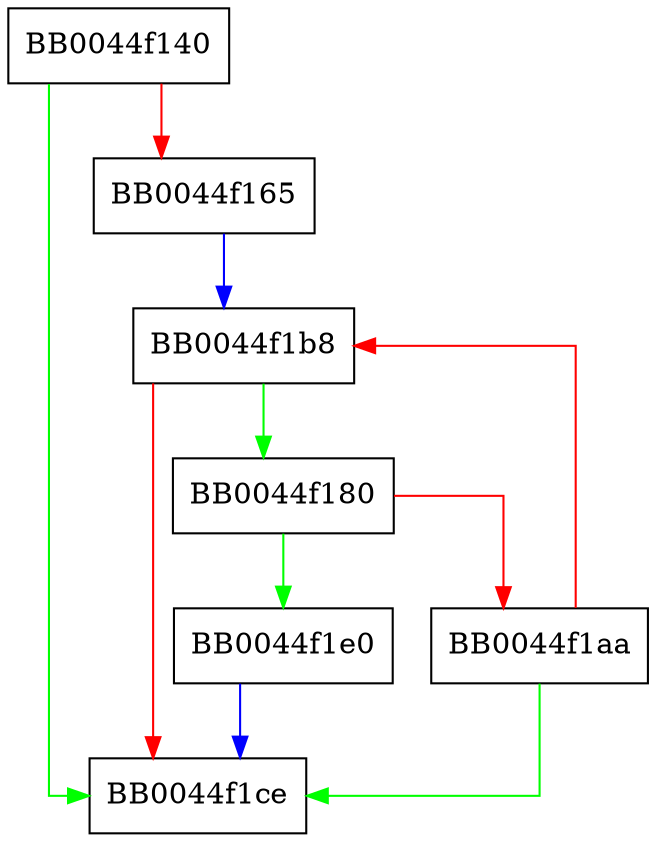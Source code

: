 digraph RSA_decrypt_loop {
  node [shape="box"];
  graph [splines=ortho];
  BB0044f140 -> BB0044f1ce [color="green"];
  BB0044f140 -> BB0044f165 [color="red"];
  BB0044f165 -> BB0044f1b8 [color="blue"];
  BB0044f180 -> BB0044f1e0 [color="green"];
  BB0044f180 -> BB0044f1aa [color="red"];
  BB0044f1aa -> BB0044f1ce [color="green"];
  BB0044f1aa -> BB0044f1b8 [color="red"];
  BB0044f1b8 -> BB0044f180 [color="green"];
  BB0044f1b8 -> BB0044f1ce [color="red"];
  BB0044f1e0 -> BB0044f1ce [color="blue"];
}